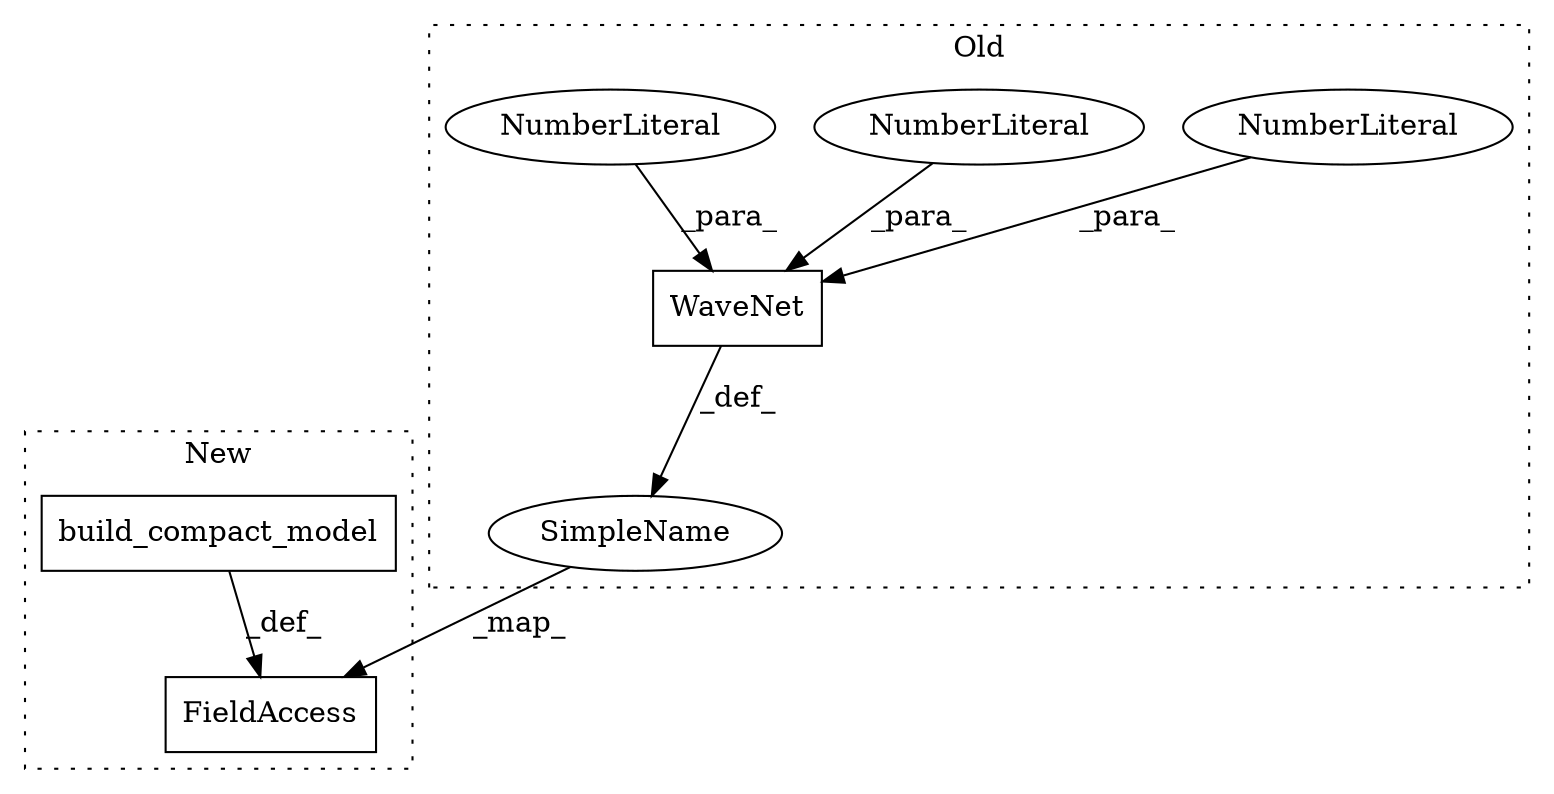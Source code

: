 digraph G {
subgraph cluster0 {
1 [label="WaveNet" a="32" s="3584,3605" l="8,1" shape="box"];
3 [label="NumberLiteral" a="34" s="3596" l="2" shape="ellipse"];
4 [label="NumberLiteral" a="34" s="3594" l="1" shape="ellipse"];
5 [label="NumberLiteral" a="34" s="3592" l="1" shape="ellipse"];
7 [label="SimpleName" a="42" s="3848" l="8" shape="ellipse"];
label = "Old";
style="dotted";
}
subgraph cluster1 {
2 [label="build_compact_model" a="32" s="3615,3641" l="20,1" shape="box"];
6 [label="FieldAccess" a="22" s="3884" l="8" shape="box"];
label = "New";
style="dotted";
}
1 -> 7 [label="_def_"];
2 -> 6 [label="_def_"];
3 -> 1 [label="_para_"];
4 -> 1 [label="_para_"];
5 -> 1 [label="_para_"];
7 -> 6 [label="_map_"];
}